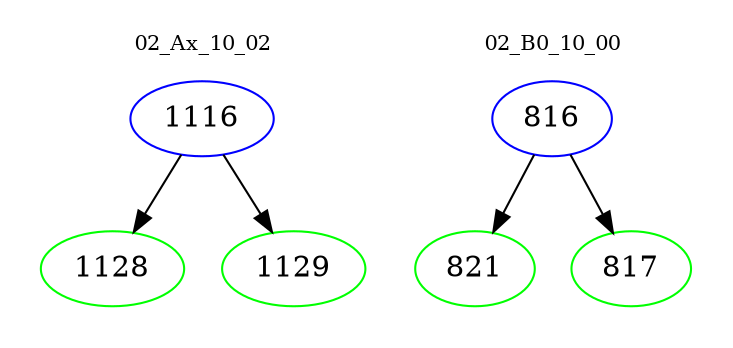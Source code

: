 digraph{
subgraph cluster_0 {
color = white
label = "02_Ax_10_02";
fontsize=10;
T0_1116 [label="1116", color="blue"]
T0_1116 -> T0_1128 [color="black"]
T0_1128 [label="1128", color="green"]
T0_1116 -> T0_1129 [color="black"]
T0_1129 [label="1129", color="green"]
}
subgraph cluster_1 {
color = white
label = "02_B0_10_00";
fontsize=10;
T1_816 [label="816", color="blue"]
T1_816 -> T1_821 [color="black"]
T1_821 [label="821", color="green"]
T1_816 -> T1_817 [color="black"]
T1_817 [label="817", color="green"]
}
}
